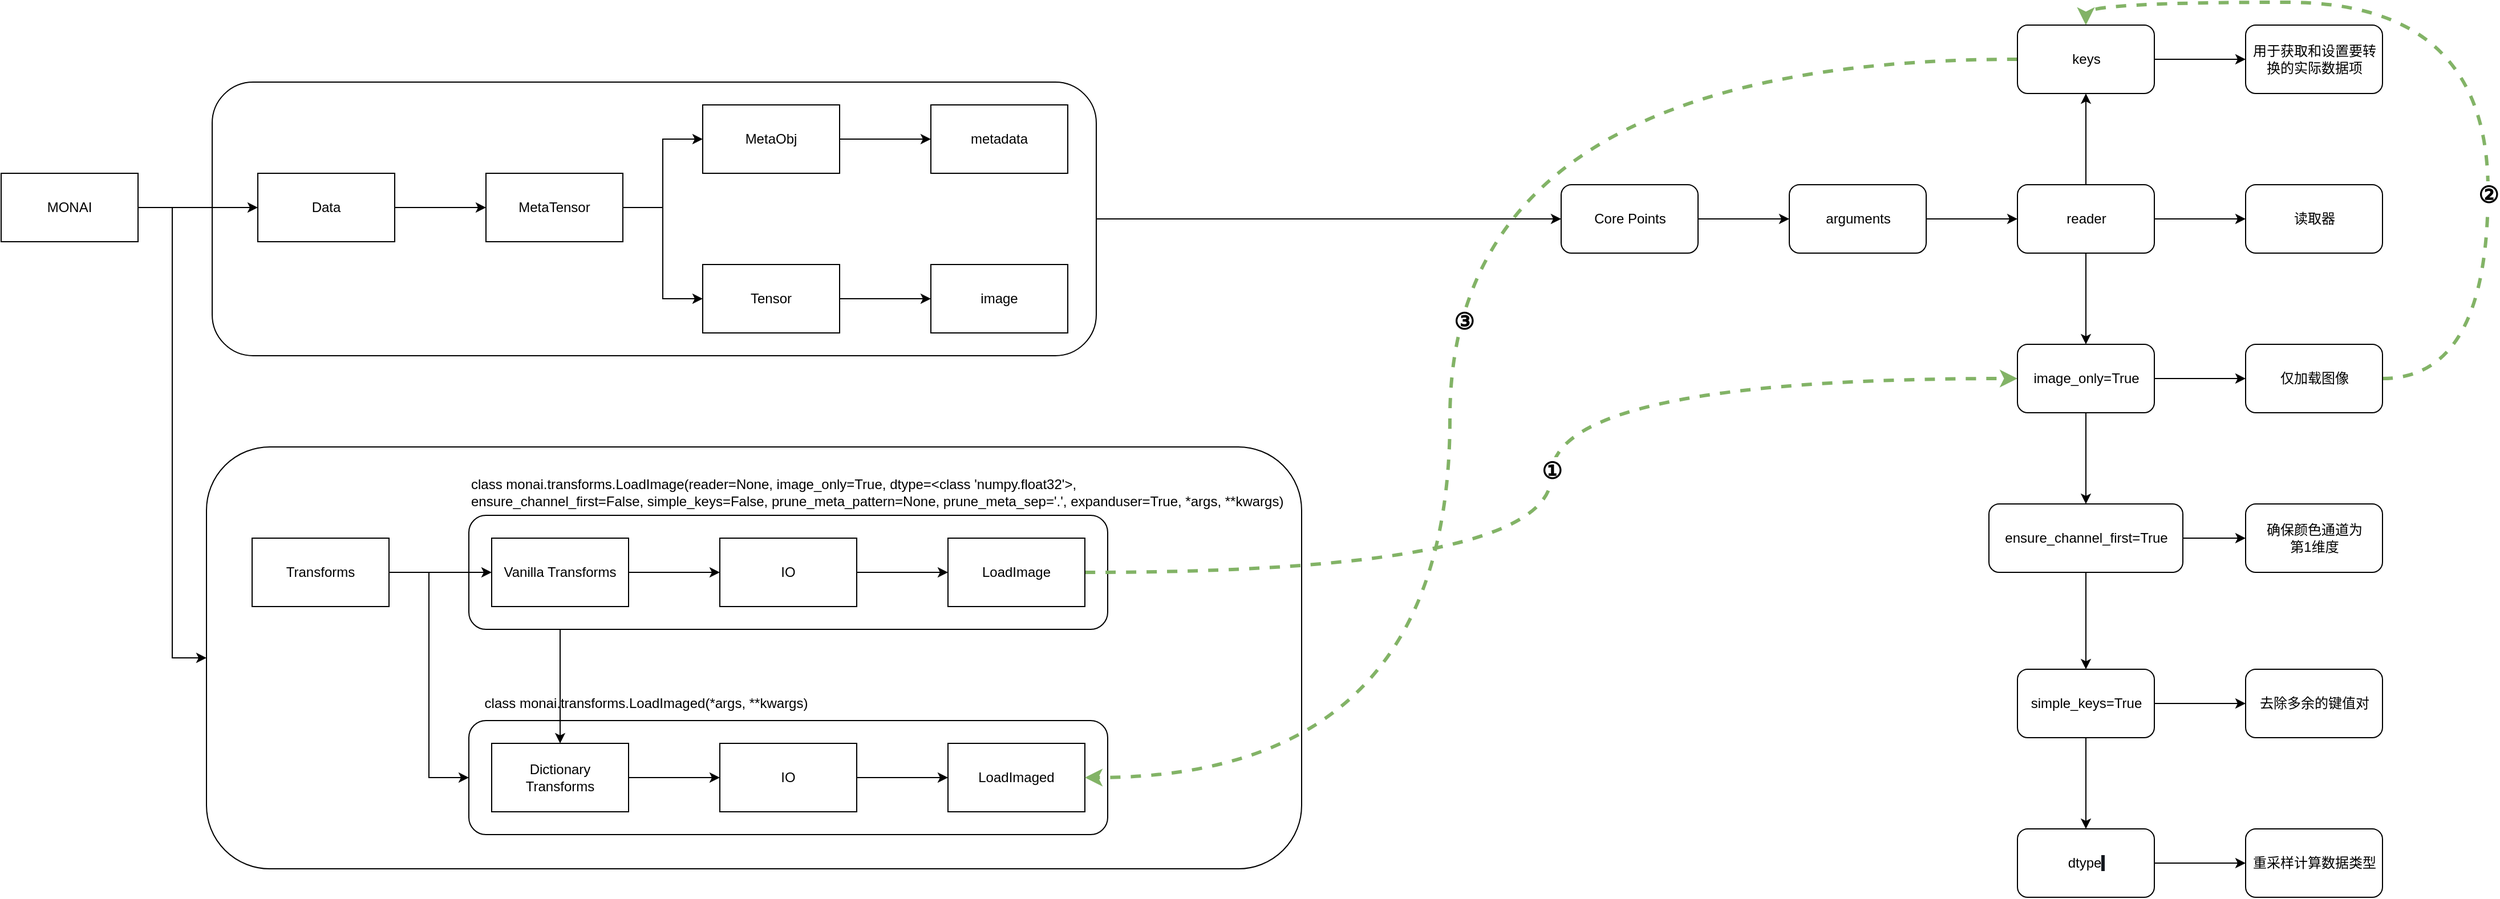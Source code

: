<mxfile version="22.1.16" type="github">
  <diagram name="第 1 页" id="K8ERxwVBEQSHCBhxJBWr">
    <mxGraphModel dx="2060" dy="342" grid="1" gridSize="10" guides="1" tooltips="1" connect="1" arrows="1" fold="1" page="0" pageScale="1" pageWidth="827" pageHeight="1169" background="none" math="0" shadow="0">
      <root>
        <mxCell id="0" />
        <mxCell id="1" parent="0" />
        <mxCell id="wwi6y-t12sEpQis3Y10L-39" value="" style="rounded=1;whiteSpace=wrap;html=1;" parent="1" vertex="1">
          <mxGeometry x="-120" y="1120" width="960" height="370" as="geometry" />
        </mxCell>
        <mxCell id="wwi6y-t12sEpQis3Y10L-31" value="" style="rounded=1;whiteSpace=wrap;html=1;" parent="1" vertex="1">
          <mxGeometry x="110" y="1360" width="560" height="100" as="geometry" />
        </mxCell>
        <mxCell id="wwi6y-t12sEpQis3Y10L-18" value="" style="edgeStyle=orthogonalEdgeStyle;rounded=0;orthogonalLoop=1;jettySize=auto;html=1;" parent="1" source="wwi6y-t12sEpQis3Y10L-15" target="wwi6y-t12sEpQis3Y10L-17" edge="1">
          <mxGeometry relative="1" as="geometry" />
        </mxCell>
        <mxCell id="wwi6y-t12sEpQis3Y10L-25" value="" style="rounded=1;whiteSpace=wrap;html=1;" parent="1" vertex="1">
          <mxGeometry x="110" y="1180" width="560" height="100" as="geometry" />
        </mxCell>
        <mxCell id="wwi6y-t12sEpQis3Y10L-44" value="" style="edgeStyle=orthogonalEdgeStyle;rounded=0;orthogonalLoop=1;jettySize=auto;html=1;" parent="1" source="wwi6y-t12sEpQis3Y10L-12" target="wwi6y-t12sEpQis3Y10L-43" edge="1">
          <mxGeometry relative="1" as="geometry" />
        </mxCell>
        <mxCell id="wwi6y-t12sEpQis3Y10L-12" value="" style="rounded=1;whiteSpace=wrap;html=1;" parent="1" vertex="1">
          <mxGeometry x="-115" y="800" width="775" height="240" as="geometry" />
        </mxCell>
        <mxCell id="wwi6y-t12sEpQis3Y10L-3" value="" style="edgeStyle=orthogonalEdgeStyle;rounded=0;orthogonalLoop=1;jettySize=auto;html=1;" parent="1" source="wwi6y-t12sEpQis3Y10L-1" target="wwi6y-t12sEpQis3Y10L-2" edge="1">
          <mxGeometry relative="1" as="geometry" />
        </mxCell>
        <mxCell id="wwi6y-t12sEpQis3Y10L-40" style="edgeStyle=orthogonalEdgeStyle;rounded=0;orthogonalLoop=1;jettySize=auto;html=1;entryX=0;entryY=0.5;entryDx=0;entryDy=0;" parent="1" source="wwi6y-t12sEpQis3Y10L-1" target="wwi6y-t12sEpQis3Y10L-39" edge="1">
          <mxGeometry relative="1" as="geometry" />
        </mxCell>
        <mxCell id="wwi6y-t12sEpQis3Y10L-1" value="MONAI" style="rounded=0;whiteSpace=wrap;html=1;" parent="1" vertex="1">
          <mxGeometry x="-300" y="880" width="120" height="60" as="geometry" />
        </mxCell>
        <mxCell id="wwi6y-t12sEpQis3Y10L-5" value="" style="edgeStyle=orthogonalEdgeStyle;rounded=0;orthogonalLoop=1;jettySize=auto;html=1;" parent="1" source="wwi6y-t12sEpQis3Y10L-2" target="wwi6y-t12sEpQis3Y10L-4" edge="1">
          <mxGeometry relative="1" as="geometry" />
        </mxCell>
        <mxCell id="wwi6y-t12sEpQis3Y10L-2" value="Data" style="rounded=0;whiteSpace=wrap;html=1;" parent="1" vertex="1">
          <mxGeometry x="-75" y="880" width="120" height="60" as="geometry" />
        </mxCell>
        <mxCell id="wwi6y-t12sEpQis3Y10L-7" value="" style="edgeStyle=orthogonalEdgeStyle;rounded=0;orthogonalLoop=1;jettySize=auto;html=1;" parent="1" source="wwi6y-t12sEpQis3Y10L-4" target="wwi6y-t12sEpQis3Y10L-6" edge="1">
          <mxGeometry relative="1" as="geometry" />
        </mxCell>
        <mxCell id="wwi6y-t12sEpQis3Y10L-11" style="edgeStyle=orthogonalEdgeStyle;rounded=0;orthogonalLoop=1;jettySize=auto;html=1;entryX=0;entryY=0.5;entryDx=0;entryDy=0;" parent="1" source="wwi6y-t12sEpQis3Y10L-4" target="wwi6y-t12sEpQis3Y10L-8" edge="1">
          <mxGeometry relative="1" as="geometry" />
        </mxCell>
        <mxCell id="wwi6y-t12sEpQis3Y10L-4" value="MetaTensor" style="rounded=0;whiteSpace=wrap;html=1;" parent="1" vertex="1">
          <mxGeometry x="125" y="880" width="120" height="60" as="geometry" />
        </mxCell>
        <mxCell id="wwi6y-t12sEpQis3Y10L-36" value="" style="edgeStyle=orthogonalEdgeStyle;rounded=0;orthogonalLoop=1;jettySize=auto;html=1;" parent="1" source="wwi6y-t12sEpQis3Y10L-6" target="wwi6y-t12sEpQis3Y10L-35" edge="1">
          <mxGeometry relative="1" as="geometry" />
        </mxCell>
        <mxCell id="wwi6y-t12sEpQis3Y10L-6" value="MetaObj" style="rounded=0;whiteSpace=wrap;html=1;" parent="1" vertex="1">
          <mxGeometry x="315" y="820" width="120" height="60" as="geometry" />
        </mxCell>
        <mxCell id="wwi6y-t12sEpQis3Y10L-38" value="" style="edgeStyle=orthogonalEdgeStyle;rounded=0;orthogonalLoop=1;jettySize=auto;html=1;" parent="1" source="wwi6y-t12sEpQis3Y10L-8" target="wwi6y-t12sEpQis3Y10L-37" edge="1">
          <mxGeometry relative="1" as="geometry" />
        </mxCell>
        <mxCell id="wwi6y-t12sEpQis3Y10L-8" value="Tensor" style="rounded=0;whiteSpace=wrap;html=1;" parent="1" vertex="1">
          <mxGeometry x="315" y="960" width="120" height="60" as="geometry" />
        </mxCell>
        <mxCell id="wwi6y-t12sEpQis3Y10L-16" value="" style="edgeStyle=orthogonalEdgeStyle;rounded=0;orthogonalLoop=1;jettySize=auto;html=1;" parent="1" source="wwi6y-t12sEpQis3Y10L-14" target="wwi6y-t12sEpQis3Y10L-15" edge="1">
          <mxGeometry relative="1" as="geometry" />
        </mxCell>
        <mxCell id="wwi6y-t12sEpQis3Y10L-34" style="edgeStyle=orthogonalEdgeStyle;rounded=0;orthogonalLoop=1;jettySize=auto;html=1;entryX=0;entryY=0.5;entryDx=0;entryDy=0;" parent="1" source="wwi6y-t12sEpQis3Y10L-14" target="wwi6y-t12sEpQis3Y10L-31" edge="1">
          <mxGeometry relative="1" as="geometry" />
        </mxCell>
        <mxCell id="wwi6y-t12sEpQis3Y10L-14" value="Transforms" style="rounded=0;whiteSpace=wrap;html=1;" parent="1" vertex="1">
          <mxGeometry x="-80" y="1200" width="120" height="60" as="geometry" />
        </mxCell>
        <mxCell id="wwi6y-t12sEpQis3Y10L-22" value="" style="edgeStyle=orthogonalEdgeStyle;rounded=0;orthogonalLoop=1;jettySize=auto;html=1;" parent="1" source="wwi6y-t12sEpQis3Y10L-15" target="wwi6y-t12sEpQis3Y10L-21" edge="1">
          <mxGeometry relative="1" as="geometry" />
        </mxCell>
        <mxCell id="wwi6y-t12sEpQis3Y10L-15" value="Vanilla Transforms" style="whiteSpace=wrap;html=1;rounded=0;" parent="1" vertex="1">
          <mxGeometry x="130" y="1200" width="120" height="60" as="geometry" />
        </mxCell>
        <mxCell id="wwi6y-t12sEpQis3Y10L-28" value="" style="edgeStyle=orthogonalEdgeStyle;rounded=0;orthogonalLoop=1;jettySize=auto;html=1;" parent="1" source="wwi6y-t12sEpQis3Y10L-17" target="wwi6y-t12sEpQis3Y10L-27" edge="1">
          <mxGeometry relative="1" as="geometry" />
        </mxCell>
        <mxCell id="wwi6y-t12sEpQis3Y10L-17" value="Dictionary &lt;br&gt;Transforms" style="whiteSpace=wrap;html=1;rounded=0;" parent="1" vertex="1">
          <mxGeometry x="130" y="1380" width="120" height="60" as="geometry" />
        </mxCell>
        <mxCell id="wwi6y-t12sEpQis3Y10L-24" value="" style="edgeStyle=orthogonalEdgeStyle;rounded=0;orthogonalLoop=1;jettySize=auto;html=1;" parent="1" source="wwi6y-t12sEpQis3Y10L-21" target="wwi6y-t12sEpQis3Y10L-23" edge="1">
          <mxGeometry relative="1" as="geometry" />
        </mxCell>
        <mxCell id="wwi6y-t12sEpQis3Y10L-21" value="IO" style="whiteSpace=wrap;html=1;rounded=0;" parent="1" vertex="1">
          <mxGeometry x="330" y="1200" width="120" height="60" as="geometry" />
        </mxCell>
        <mxCell id="wwi6y-t12sEpQis3Y10L-80" style="edgeStyle=orthogonalEdgeStyle;rounded=0;orthogonalLoop=1;jettySize=auto;html=1;entryX=0;entryY=0.5;entryDx=0;entryDy=0;dashed=1;fontStyle=1;strokeWidth=3;strokeColor=#82b366;curved=1;exitX=1;exitY=0.5;exitDx=0;exitDy=0;labelBorderColor=none;fillColor=#d5e8d4;" parent="1" source="wwi6y-t12sEpQis3Y10L-23" target="wwi6y-t12sEpQis3Y10L-49" edge="1">
          <mxGeometry relative="1" as="geometry">
            <Array as="points">
              <mxPoint x="1059" y="1230" />
              <mxPoint x="1059" y="1060" />
            </Array>
          </mxGeometry>
        </mxCell>
        <mxCell id="wwi6y-t12sEpQis3Y10L-84" value="&lt;span style=&quot;font-size: 20px;&quot;&gt;①&lt;/span&gt;" style="edgeLabel;html=1;align=center;verticalAlign=middle;resizable=0;points=[];fontColor=default;fontStyle=1;fontSize=20;labelBorderColor=none;" parent="wwi6y-t12sEpQis3Y10L-80" vertex="1" connectable="0">
          <mxGeometry x="0.116" relative="1" as="geometry">
            <mxPoint y="52" as="offset" />
          </mxGeometry>
        </mxCell>
        <mxCell id="wwi6y-t12sEpQis3Y10L-23" value="LoadImage" style="whiteSpace=wrap;html=1;rounded=0;" parent="1" vertex="1">
          <mxGeometry x="530" y="1200" width="120" height="60" as="geometry" />
        </mxCell>
        <mxCell id="wwi6y-t12sEpQis3Y10L-26" value="class monai.transforms.LoadImage(reader=None, image_only=True, dtype=&amp;lt;class &#39;numpy.float32&#39;&amp;gt;, &lt;br&gt;ensure_channel_first=False, simple_keys=False, prune_meta_pattern=None, prune_meta_sep=&#39;.&#39;, expanduser=True, *args, **kwargs)" style="text;html=1;align=left;verticalAlign=middle;resizable=0;points=[];autosize=1;strokeColor=none;fillColor=none;" parent="1" vertex="1">
          <mxGeometry x="110" y="1140" width="740" height="40" as="geometry" />
        </mxCell>
        <mxCell id="wwi6y-t12sEpQis3Y10L-30" value="" style="edgeStyle=orthogonalEdgeStyle;rounded=0;orthogonalLoop=1;jettySize=auto;html=1;" parent="1" source="wwi6y-t12sEpQis3Y10L-27" target="wwi6y-t12sEpQis3Y10L-29" edge="1">
          <mxGeometry relative="1" as="geometry" />
        </mxCell>
        <mxCell id="wwi6y-t12sEpQis3Y10L-27" value="IO" style="whiteSpace=wrap;html=1;rounded=0;" parent="1" vertex="1">
          <mxGeometry x="330" y="1380" width="120" height="60" as="geometry" />
        </mxCell>
        <mxCell id="wwi6y-t12sEpQis3Y10L-29" value="LoadImaged" style="whiteSpace=wrap;html=1;rounded=0;" parent="1" vertex="1">
          <mxGeometry x="530" y="1380" width="120" height="60" as="geometry" />
        </mxCell>
        <mxCell id="wwi6y-t12sEpQis3Y10L-33" value="class monai.transforms.LoadImaged(*args, **kwargs)" style="text;html=1;align=center;verticalAlign=middle;resizable=0;points=[];autosize=1;strokeColor=none;fillColor=none;" parent="1" vertex="1">
          <mxGeometry x="110" y="1330" width="310" height="30" as="geometry" />
        </mxCell>
        <mxCell id="wwi6y-t12sEpQis3Y10L-35" value="metadata" style="rounded=0;whiteSpace=wrap;html=1;" parent="1" vertex="1">
          <mxGeometry x="515" y="820" width="120" height="60" as="geometry" />
        </mxCell>
        <mxCell id="wwi6y-t12sEpQis3Y10L-37" value="image" style="rounded=0;whiteSpace=wrap;html=1;" parent="1" vertex="1">
          <mxGeometry x="515" y="960" width="120" height="60" as="geometry" />
        </mxCell>
        <mxCell id="wwi6y-t12sEpQis3Y10L-46" value="" style="edgeStyle=orthogonalEdgeStyle;rounded=0;orthogonalLoop=1;jettySize=auto;html=1;" parent="1" source="wwi6y-t12sEpQis3Y10L-43" target="wwi6y-t12sEpQis3Y10L-45" edge="1">
          <mxGeometry relative="1" as="geometry" />
        </mxCell>
        <mxCell id="wwi6y-t12sEpQis3Y10L-43" value="Core Points" style="whiteSpace=wrap;html=1;rounded=1;" parent="1" vertex="1">
          <mxGeometry x="1067.5" y="890" width="120" height="60" as="geometry" />
        </mxCell>
        <mxCell id="wwi6y-t12sEpQis3Y10L-48" value="" style="edgeStyle=orthogonalEdgeStyle;rounded=0;orthogonalLoop=1;jettySize=auto;html=1;" parent="1" source="wwi6y-t12sEpQis3Y10L-45" target="wwi6y-t12sEpQis3Y10L-47" edge="1">
          <mxGeometry relative="1" as="geometry" />
        </mxCell>
        <mxCell id="wwi6y-t12sEpQis3Y10L-45" value="arguments" style="whiteSpace=wrap;html=1;rounded=1;" parent="1" vertex="1">
          <mxGeometry x="1267.5" y="890" width="120" height="60" as="geometry" />
        </mxCell>
        <mxCell id="wwi6y-t12sEpQis3Y10L-50" value="" style="edgeStyle=orthogonalEdgeStyle;rounded=0;orthogonalLoop=1;jettySize=auto;html=1;" parent="1" source="wwi6y-t12sEpQis3Y10L-47" target="wwi6y-t12sEpQis3Y10L-49" edge="1">
          <mxGeometry relative="1" as="geometry" />
        </mxCell>
        <mxCell id="wwi6y-t12sEpQis3Y10L-60" value="" style="edgeStyle=orthogonalEdgeStyle;rounded=0;orthogonalLoop=1;jettySize=auto;html=1;" parent="1" source="wwi6y-t12sEpQis3Y10L-47" target="wwi6y-t12sEpQis3Y10L-59" edge="1">
          <mxGeometry relative="1" as="geometry" />
        </mxCell>
        <mxCell id="wwi6y-t12sEpQis3Y10L-77" value="" style="edgeStyle=orthogonalEdgeStyle;rounded=0;orthogonalLoop=1;jettySize=auto;html=1;" parent="1" source="wwi6y-t12sEpQis3Y10L-47" target="wwi6y-t12sEpQis3Y10L-76" edge="1">
          <mxGeometry relative="1" as="geometry" />
        </mxCell>
        <mxCell id="wwi6y-t12sEpQis3Y10L-47" value="reader" style="whiteSpace=wrap;html=1;rounded=1;" parent="1" vertex="1">
          <mxGeometry x="1467.5" y="890" width="120" height="60" as="geometry" />
        </mxCell>
        <mxCell id="wwi6y-t12sEpQis3Y10L-52" value="" style="edgeStyle=orthogonalEdgeStyle;rounded=0;orthogonalLoop=1;jettySize=auto;html=1;" parent="1" source="wwi6y-t12sEpQis3Y10L-49" edge="1">
          <mxGeometry relative="1" as="geometry">
            <mxPoint x="1527.5" y="1170" as="targetPoint" />
          </mxGeometry>
        </mxCell>
        <mxCell id="wwi6y-t12sEpQis3Y10L-62" value="" style="edgeStyle=orthogonalEdgeStyle;rounded=0;orthogonalLoop=1;jettySize=auto;html=1;" parent="1" source="wwi6y-t12sEpQis3Y10L-49" target="wwi6y-t12sEpQis3Y10L-61" edge="1">
          <mxGeometry relative="1" as="geometry" />
        </mxCell>
        <mxCell id="wwi6y-t12sEpQis3Y10L-81" style="edgeStyle=orthogonalEdgeStyle;rounded=0;orthogonalLoop=1;jettySize=auto;html=1;entryX=0.5;entryY=0;entryDx=0;entryDy=0;exitX=1;exitY=0.5;exitDx=0;exitDy=0;fontStyle=1;dashed=1;strokeWidth=3;strokeColor=#82b366;curved=1;labelBorderColor=none;fillColor=#d5e8d4;" parent="1" source="wwi6y-t12sEpQis3Y10L-61" target="wwi6y-t12sEpQis3Y10L-76" edge="1">
          <mxGeometry relative="1" as="geometry">
            <Array as="points">
              <mxPoint x="1880" y="1060" />
              <mxPoint x="1880" y="730" />
              <mxPoint x="1528" y="730" />
            </Array>
          </mxGeometry>
        </mxCell>
        <mxCell id="wwi6y-t12sEpQis3Y10L-86" value="&lt;font style=&quot;font-size: 20px;&quot;&gt;&lt;b style=&quot;font-size: 20px;&quot;&gt;②&lt;/b&gt;&lt;/font&gt;" style="edgeLabel;html=1;align=center;verticalAlign=middle;resizable=0;points=[];fontColor=default;fontSize=20;" parent="wwi6y-t12sEpQis3Y10L-81" vertex="1" connectable="0">
          <mxGeometry x="-0.359" relative="1" as="geometry">
            <mxPoint as="offset" />
          </mxGeometry>
        </mxCell>
        <mxCell id="wwi6y-t12sEpQis3Y10L-49" value="image_only=True" style="whiteSpace=wrap;html=1;rounded=1;" parent="1" vertex="1">
          <mxGeometry x="1467.5" y="1030" width="120" height="60" as="geometry" />
        </mxCell>
        <mxCell id="wwi6y-t12sEpQis3Y10L-54" value="" style="edgeStyle=orthogonalEdgeStyle;rounded=0;orthogonalLoop=1;jettySize=auto;html=1;" parent="1" target="wwi6y-t12sEpQis3Y10L-53" edge="1">
          <mxGeometry relative="1" as="geometry">
            <mxPoint x="1527.5" y="1230" as="sourcePoint" />
          </mxGeometry>
        </mxCell>
        <mxCell id="wwi6y-t12sEpQis3Y10L-58" value="" style="edgeStyle=orthogonalEdgeStyle;rounded=0;orthogonalLoop=1;jettySize=auto;html=1;" parent="1" source="wwi6y-t12sEpQis3Y10L-53" target="wwi6y-t12sEpQis3Y10L-57" edge="1">
          <mxGeometry relative="1" as="geometry" />
        </mxCell>
        <mxCell id="wwi6y-t12sEpQis3Y10L-69" value="" style="edgeStyle=orthogonalEdgeStyle;rounded=0;orthogonalLoop=1;jettySize=auto;html=1;" parent="1" source="wwi6y-t12sEpQis3Y10L-53" target="wwi6y-t12sEpQis3Y10L-68" edge="1">
          <mxGeometry relative="1" as="geometry" />
        </mxCell>
        <mxCell id="wwi6y-t12sEpQis3Y10L-53" value="ensure_channel_first=True" style="whiteSpace=wrap;html=1;rounded=1;" parent="1" vertex="1">
          <mxGeometry x="1442.5" y="1170" width="170" height="60" as="geometry" />
        </mxCell>
        <mxCell id="wwi6y-t12sEpQis3Y10L-71" value="" style="edgeStyle=orthogonalEdgeStyle;rounded=0;orthogonalLoop=1;jettySize=auto;html=1;" parent="1" source="wwi6y-t12sEpQis3Y10L-57" target="wwi6y-t12sEpQis3Y10L-70" edge="1">
          <mxGeometry relative="1" as="geometry" />
        </mxCell>
        <mxCell id="wwi6y-t12sEpQis3Y10L-73" value="" style="edgeStyle=orthogonalEdgeStyle;rounded=0;orthogonalLoop=1;jettySize=auto;html=1;" parent="1" source="wwi6y-t12sEpQis3Y10L-57" target="wwi6y-t12sEpQis3Y10L-72" edge="1">
          <mxGeometry relative="1" as="geometry" />
        </mxCell>
        <mxCell id="wwi6y-t12sEpQis3Y10L-57" value="simple_keys=True" style="whiteSpace=wrap;html=1;rounded=1;" parent="1" vertex="1">
          <mxGeometry x="1467.5" y="1315" width="120" height="60" as="geometry" />
        </mxCell>
        <mxCell id="wwi6y-t12sEpQis3Y10L-59" value="读取器" style="whiteSpace=wrap;html=1;rounded=1;" parent="1" vertex="1">
          <mxGeometry x="1667.5" y="890" width="120" height="60" as="geometry" />
        </mxCell>
        <mxCell id="wwi6y-t12sEpQis3Y10L-61" value="仅加载图像" style="whiteSpace=wrap;html=1;rounded=1;" parent="1" vertex="1">
          <mxGeometry x="1667.5" y="1030" width="120" height="60" as="geometry" />
        </mxCell>
        <mxCell id="wwi6y-t12sEpQis3Y10L-68" value="确保颜色通道为&lt;br&gt;第1维度" style="whiteSpace=wrap;html=1;rounded=1;" parent="1" vertex="1">
          <mxGeometry x="1667.5" y="1170" width="120" height="60" as="geometry" />
        </mxCell>
        <mxCell id="wwi6y-t12sEpQis3Y10L-70" value="去除多余的键值对" style="whiteSpace=wrap;html=1;rounded=1;" parent="1" vertex="1">
          <mxGeometry x="1667.5" y="1315" width="120" height="60" as="geometry" />
        </mxCell>
        <mxCell id="wwi6y-t12sEpQis3Y10L-75" value="" style="edgeStyle=orthogonalEdgeStyle;rounded=0;orthogonalLoop=1;jettySize=auto;html=1;" parent="1" source="wwi6y-t12sEpQis3Y10L-72" target="wwi6y-t12sEpQis3Y10L-74" edge="1">
          <mxGeometry relative="1" as="geometry" />
        </mxCell>
        <mxCell id="wwi6y-t12sEpQis3Y10L-72" value="dtype&lt;span style=&quot;color: rgb(206, 214, 221); font-family: Roboto, sans-serif; font-variant-ligatures: none; text-align: left; background-color: rgb(20, 24, 30);&quot;&gt;&amp;nbsp;&lt;/span&gt;" style="whiteSpace=wrap;html=1;rounded=1;" parent="1" vertex="1">
          <mxGeometry x="1467.5" y="1455" width="120" height="60" as="geometry" />
        </mxCell>
        <mxCell id="wwi6y-t12sEpQis3Y10L-74" value="重采样计算数据类型" style="whiteSpace=wrap;html=1;rounded=1;" parent="1" vertex="1">
          <mxGeometry x="1667.5" y="1455" width="120" height="60" as="geometry" />
        </mxCell>
        <mxCell id="wwi6y-t12sEpQis3Y10L-79" value="" style="edgeStyle=orthogonalEdgeStyle;rounded=0;orthogonalLoop=1;jettySize=auto;html=1;" parent="1" source="wwi6y-t12sEpQis3Y10L-76" target="wwi6y-t12sEpQis3Y10L-78" edge="1">
          <mxGeometry relative="1" as="geometry" />
        </mxCell>
        <mxCell id="wwi6y-t12sEpQis3Y10L-82" style="edgeStyle=orthogonalEdgeStyle;rounded=0;orthogonalLoop=1;jettySize=auto;html=1;entryX=1;entryY=0.5;entryDx=0;entryDy=0;dashed=1;curved=1;strokeColor=#82b366;labelBorderColor=none;fillColor=#d5e8d4;fontStyle=1;strokeWidth=3;" parent="1" source="wwi6y-t12sEpQis3Y10L-76" target="wwi6y-t12sEpQis3Y10L-29" edge="1">
          <mxGeometry relative="1" as="geometry">
            <Array as="points">
              <mxPoint x="970" y="780" />
              <mxPoint x="970" y="1410" />
            </Array>
          </mxGeometry>
        </mxCell>
        <mxCell id="wwi6y-t12sEpQis3Y10L-87" value="③" style="edgeLabel;html=1;align=center;verticalAlign=middle;resizable=0;points=[];fontColor=default;fontSize=20;fontStyle=1" parent="wwi6y-t12sEpQis3Y10L-82" vertex="1" connectable="0">
          <mxGeometry x="0.004" y="12" relative="1" as="geometry">
            <mxPoint as="offset" />
          </mxGeometry>
        </mxCell>
        <mxCell id="wwi6y-t12sEpQis3Y10L-76" value="keys" style="whiteSpace=wrap;html=1;rounded=1;" parent="1" vertex="1">
          <mxGeometry x="1467.5" y="750" width="120" height="60" as="geometry" />
        </mxCell>
        <mxCell id="wwi6y-t12sEpQis3Y10L-78" value="&lt;div style=&quot;&quot;&gt;用于获取和设置要转换的实际数据项&lt;/div&gt;" style="whiteSpace=wrap;html=1;rounded=1;align=center;" parent="1" vertex="1">
          <mxGeometry x="1667.5" y="750" width="120" height="60" as="geometry" />
        </mxCell>
      </root>
    </mxGraphModel>
  </diagram>
</mxfile>
